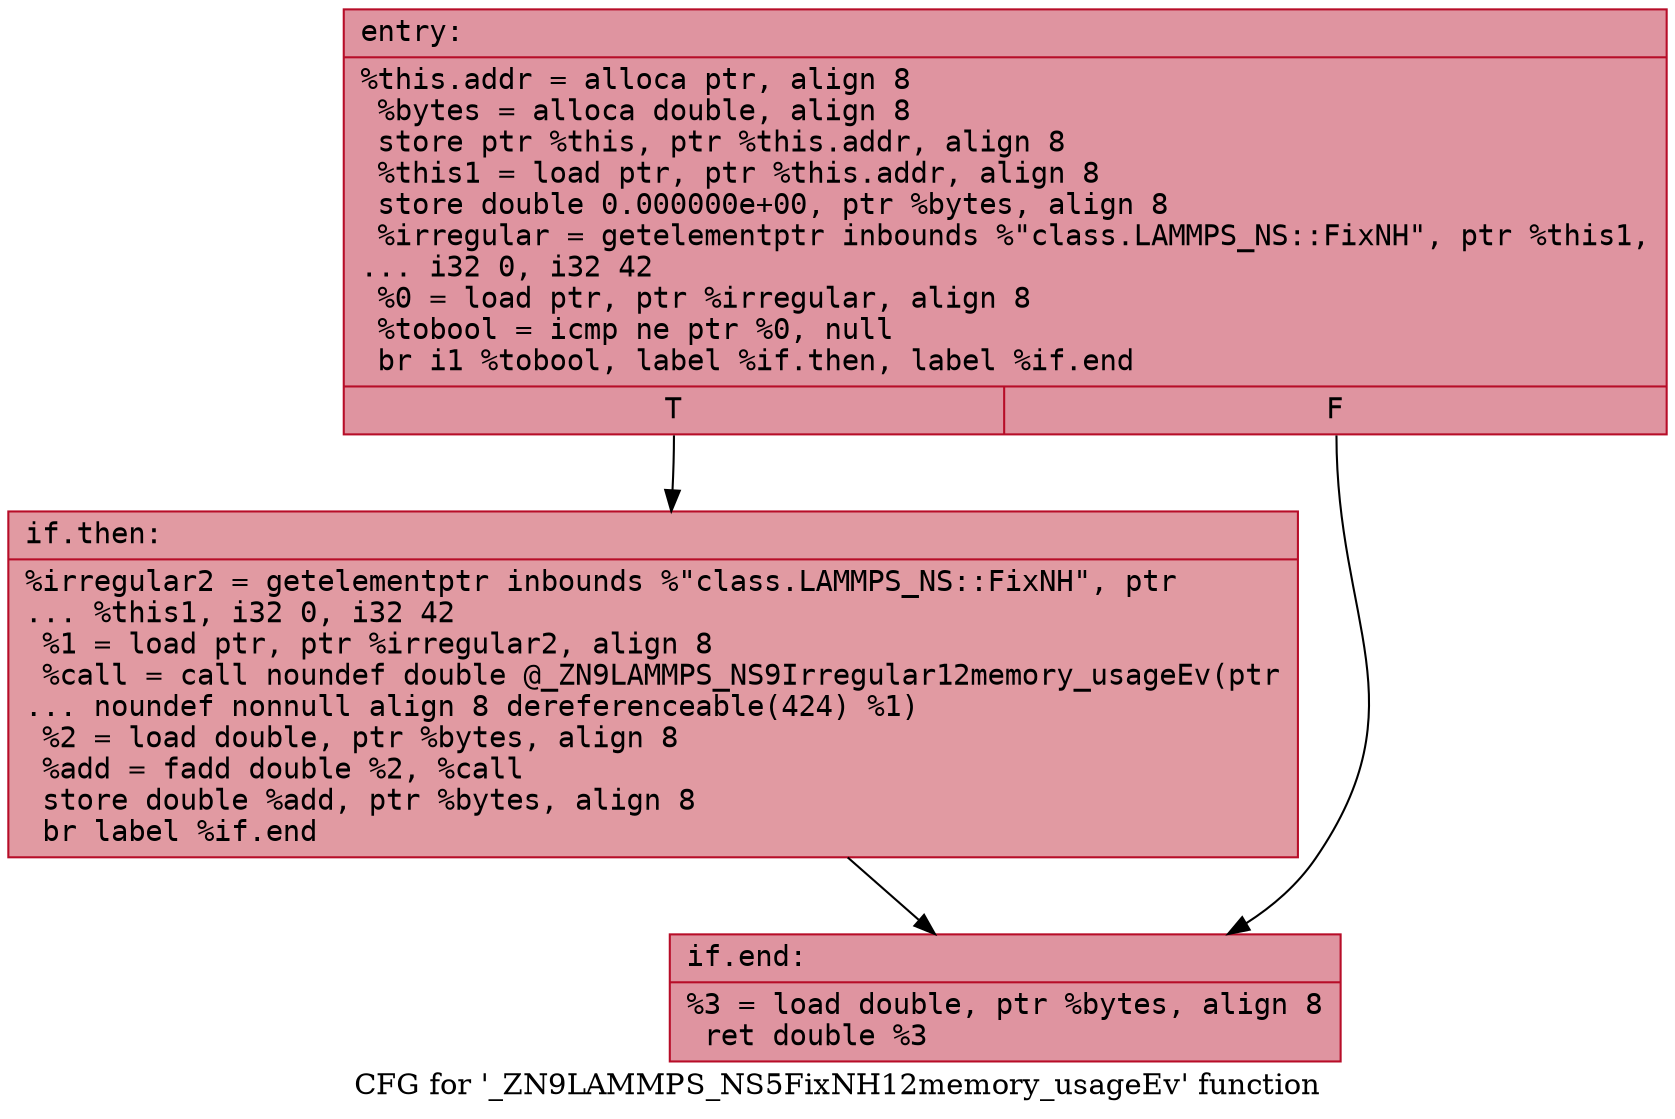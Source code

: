 digraph "CFG for '_ZN9LAMMPS_NS5FixNH12memory_usageEv' function" {
	label="CFG for '_ZN9LAMMPS_NS5FixNH12memory_usageEv' function";

	Node0x55b2c7e55e70 [shape=record,color="#b70d28ff", style=filled, fillcolor="#b70d2870" fontname="Courier",label="{entry:\l|  %this.addr = alloca ptr, align 8\l  %bytes = alloca double, align 8\l  store ptr %this, ptr %this.addr, align 8\l  %this1 = load ptr, ptr %this.addr, align 8\l  store double 0.000000e+00, ptr %bytes, align 8\l  %irregular = getelementptr inbounds %\"class.LAMMPS_NS::FixNH\", ptr %this1,\l... i32 0, i32 42\l  %0 = load ptr, ptr %irregular, align 8\l  %tobool = icmp ne ptr %0, null\l  br i1 %tobool, label %if.then, label %if.end\l|{<s0>T|<s1>F}}"];
	Node0x55b2c7e55e70:s0 -> Node0x55b2c7e56240[tooltip="entry -> if.then\nProbability 62.50%" ];
	Node0x55b2c7e55e70:s1 -> Node0x55b2c7e562b0[tooltip="entry -> if.end\nProbability 37.50%" ];
	Node0x55b2c7e56240 [shape=record,color="#b70d28ff", style=filled, fillcolor="#bb1b2c70" fontname="Courier",label="{if.then:\l|  %irregular2 = getelementptr inbounds %\"class.LAMMPS_NS::FixNH\", ptr\l... %this1, i32 0, i32 42\l  %1 = load ptr, ptr %irregular2, align 8\l  %call = call noundef double @_ZN9LAMMPS_NS9Irregular12memory_usageEv(ptr\l... noundef nonnull align 8 dereferenceable(424) %1)\l  %2 = load double, ptr %bytes, align 8\l  %add = fadd double %2, %call\l  store double %add, ptr %bytes, align 8\l  br label %if.end\l}"];
	Node0x55b2c7e56240 -> Node0x55b2c7e562b0[tooltip="if.then -> if.end\nProbability 100.00%" ];
	Node0x55b2c7e562b0 [shape=record,color="#b70d28ff", style=filled, fillcolor="#b70d2870" fontname="Courier",label="{if.end:\l|  %3 = load double, ptr %bytes, align 8\l  ret double %3\l}"];
}
